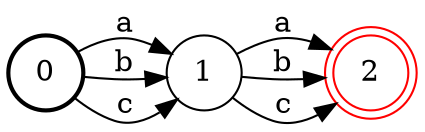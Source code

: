 digraph FST {
  margin = 0;
  rankdir = LR;
  label = "";
  center = 1;
  ranksep = "0.4";
  nodesep = "0.25";
  0 [label = "0", shape = circle, penwidth = 2.0, fontsize = 14, height = 0.5, fixedsize = true];
  0 -> 1 [label = "a", fontsize = 14];
  0 -> 1 [label = "b", fontsize = 14];
  0 -> 1 [label = "c", fontsize = 14];
  1 [label = "1", shape = circle, penwidth = 1.0, fontsize = 14, height = 0.5, fixedsize = true];
  1 -> 2 [label = "a", fontsize = 14];
  1 -> 2 [label = "b", fontsize = 14];
  1 -> 2 [label = "c", fontsize = 14];
  2 [label = "2", shape = doublecircle, penwidth = 1.0, color = red, fontsize = 14, height = 0.5, fixedsize = true];
}
